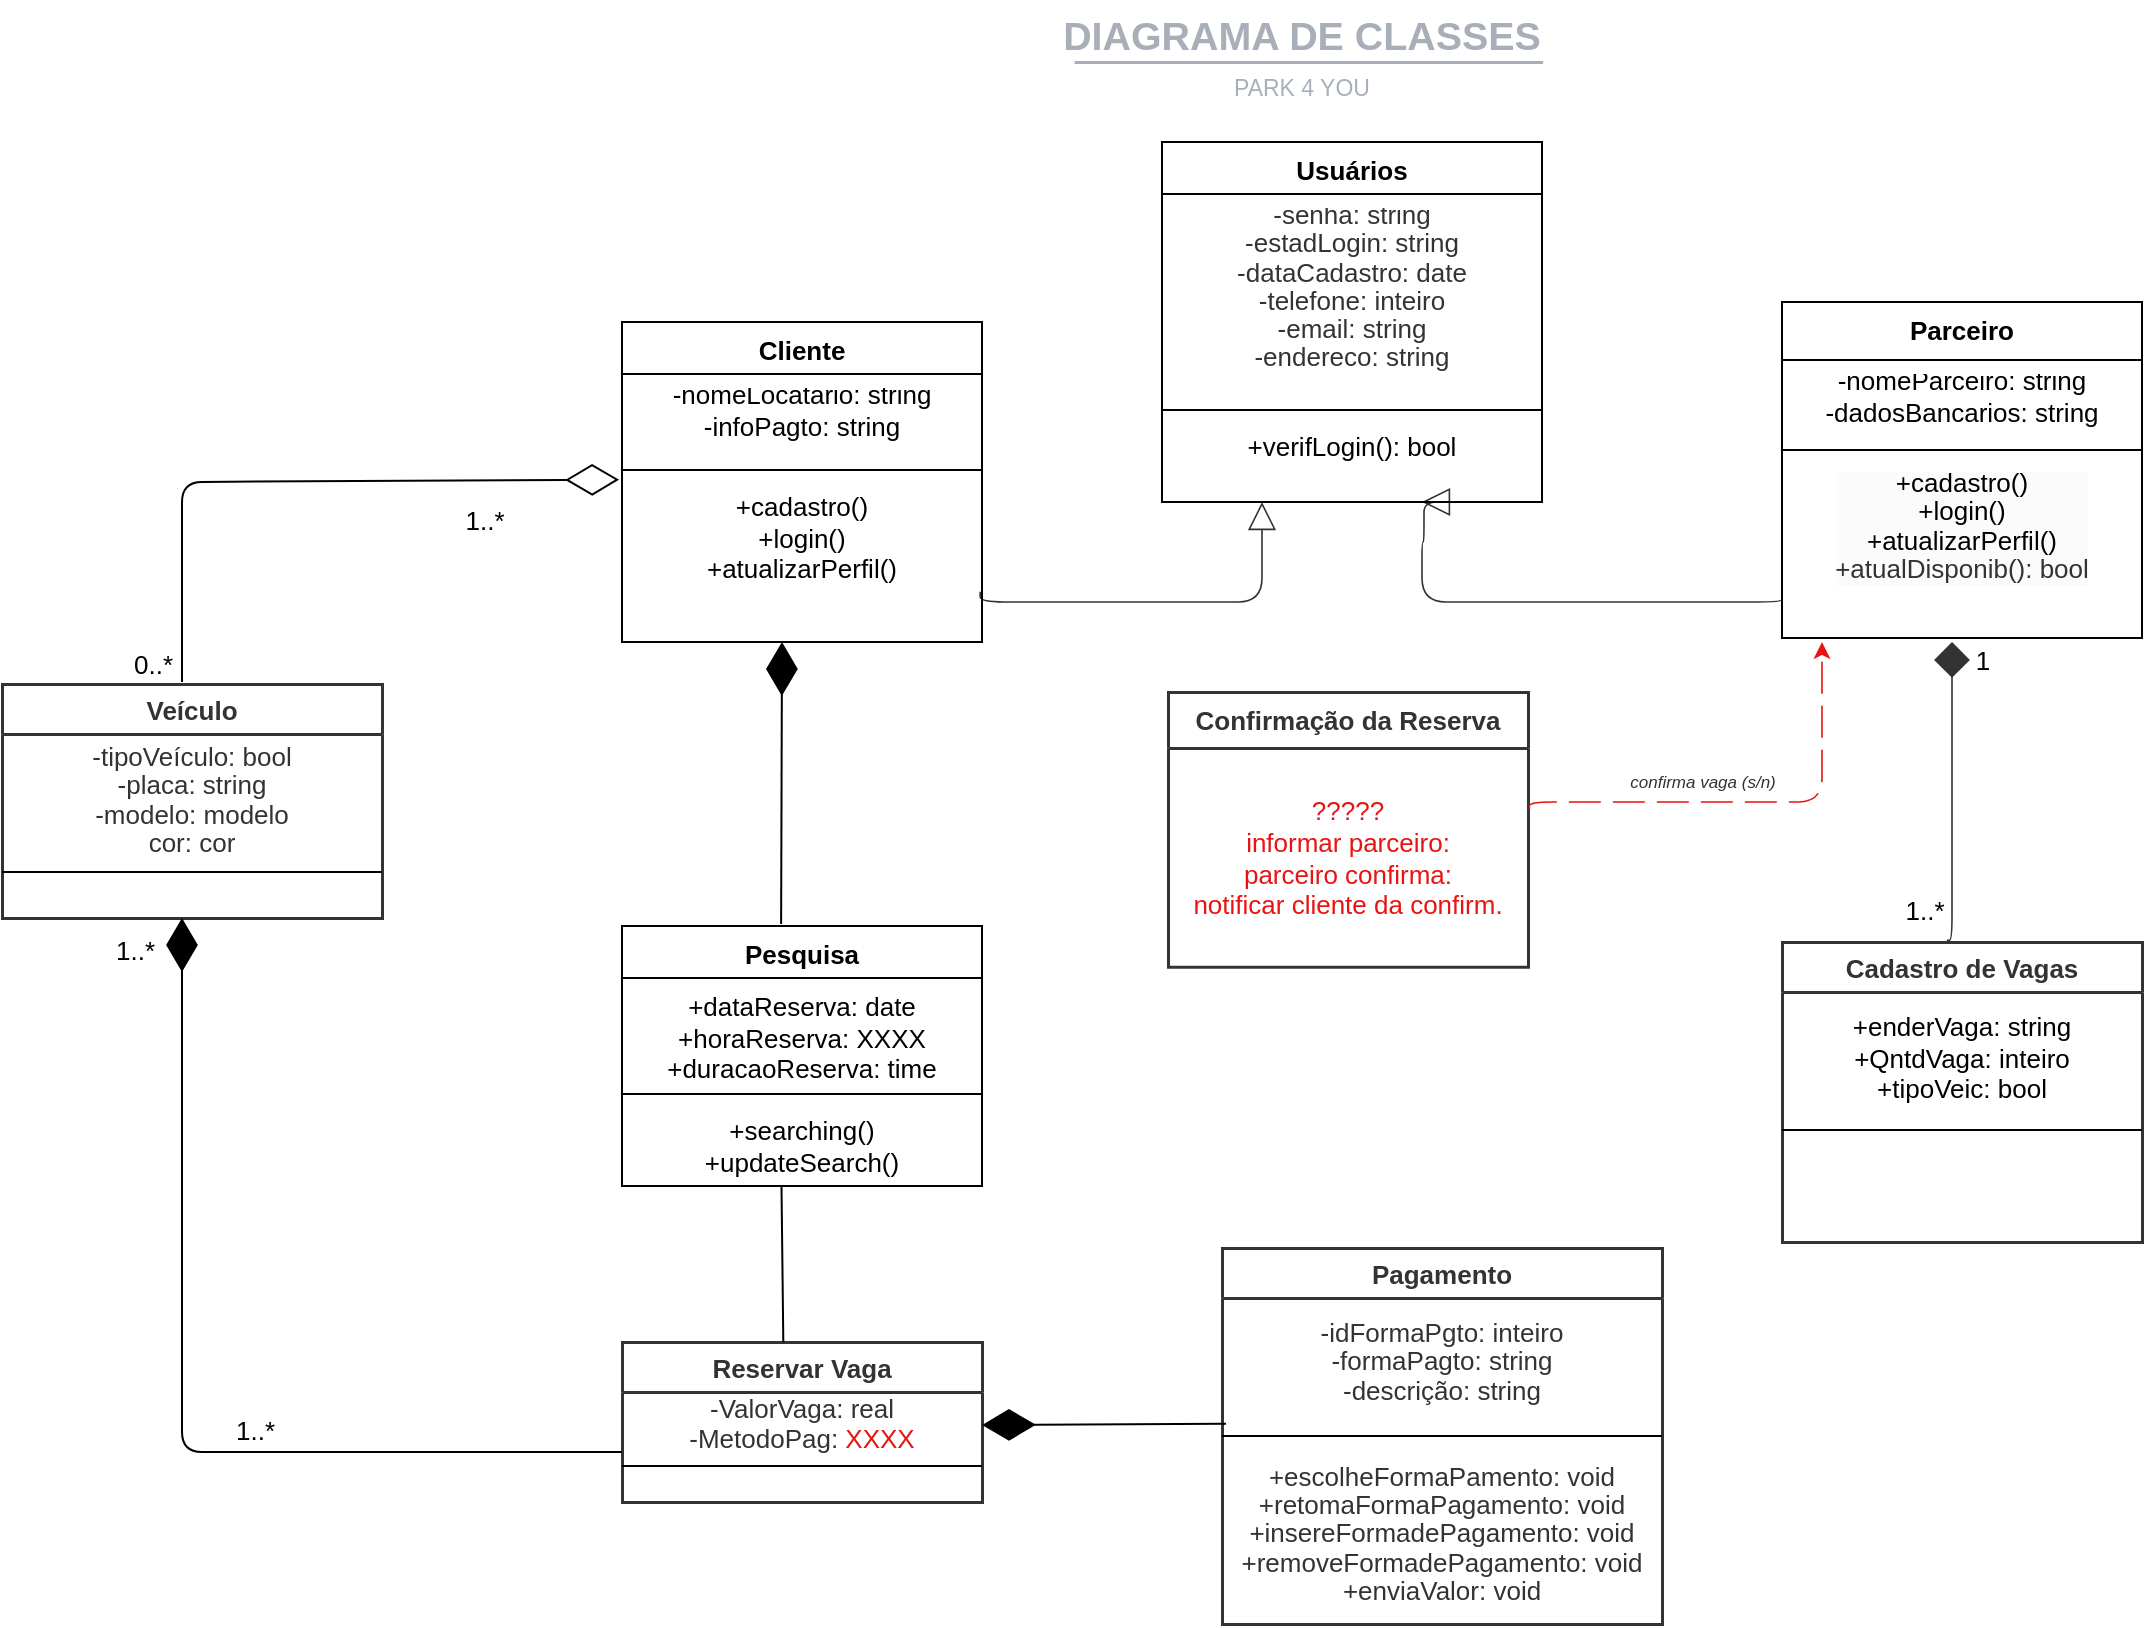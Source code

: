 <mxfile version="21.7.5" type="github">
  <diagram id="C5RBs43oDa-KdzZeNtuy" name="Page-1">
    <mxGraphModel dx="1158" dy="779" grid="1" gridSize="10" guides="1" tooltips="1" connect="1" arrows="1" fold="1" page="1" pageScale="1" pageWidth="1169" pageHeight="827" math="0" shadow="0">
      <root>
        <mxCell id="WIyWlLk6GJQsqaUBKTNV-0" />
        <mxCell id="WIyWlLk6GJQsqaUBKTNV-1" parent="WIyWlLk6GJQsqaUBKTNV-0" />
        <mxCell id="xZRfM4M1qsCntxzY2Co2-0" value="Confirmação da Reserva" style="html=1;overflow=block;blockSpacing=1;swimlane;childLayout=stackLayout;horizontal=1;horizontalStack=0;resizeParent=1;resizeParentMax=0;resizeLast=0;collapsible=0;marginBottom=0;swimlaneFillColor=#ffffff;startSize=28;whiteSpace=wrap;fontSize=13;fontColor=#333333;fontStyle=1;align=center;spacing=0;strokeColor=#333333;strokeOpacity=100;strokeWidth=1.5;" vertex="1" parent="WIyWlLk6GJQsqaUBKTNV-1">
          <mxGeometry x="593" y="345" width="180" height="137.375" as="geometry" />
        </mxCell>
        <mxCell id="xZRfM4M1qsCntxzY2Co2-1" value="????? &lt;br&gt;informar parceiro:&lt;br&gt;parceiro confirma:&lt;br&gt;notificar cliente da confirm.&lt;br&gt;" style="part=1;html=1;resizeHeight=0;strokeColor=none;fillColor=none;verticalAlign=middle;spacingLeft=4;spacingRight=4;overflow=hidden;rotatable=0;points=[[0,0.5],[1,0.5]];portConstraint=eastwest;swimlaneFillColor=#ffffff;strokeOpacity=100;whiteSpace=wrap;fontSize=13;fontColor=#e81313;align=center;" vertex="1" parent="xZRfM4M1qsCntxzY2Co2-0">
          <mxGeometry y="28" width="180" height="109.375" as="geometry" />
        </mxCell>
        <mxCell id="xZRfM4M1qsCntxzY2Co2-9" value="" style="group;dropTarget=0;pointerEvents=0;" vertex="1" parent="WIyWlLk6GJQsqaUBKTNV-1">
          <mxGeometry x="340" width="640" height="45" as="geometry" />
        </mxCell>
        <mxCell id="xZRfM4M1qsCntxzY2Co2-10" value="DIAGRAMA DE CLASSES" style="points=[[0.688,0.967,0]];html=1;overflow=block;blockSpacing=1;whiteSpace=wrap;fontSize=19.7;fontColor=#a9afb8;fontStyle=1;align=center;spacingLeft=7;spacingRight=7;spacingTop=2;spacing=3;strokeOpacity=0;fillOpacity=0;rounded=1;absoluteArcSize=1;arcSize=12;fillColor=#ffffff;strokeWidth=1.5;lucidId=U7PNEHNEvIEY;" vertex="1" parent="xZRfM4M1qsCntxzY2Co2-9">
          <mxGeometry width="640" height="31" as="geometry" />
        </mxCell>
        <mxCell id="xZRfM4M1qsCntxzY2Co2-11" value="PARK 4 YOU" style="html=1;overflow=block;blockSpacing=1;whiteSpace=wrap;fontSize=11.5;fontColor=#a9afb8;align=center;spacingLeft=7;spacingRight=7;spacingTop=2;spacing=3;strokeOpacity=0;fillOpacity=0;rounded=1;absoluteArcSize=1;arcSize=12;fillColor=#ffffff;strokeWidth=1.5;lucidId=U7PNwYMRwzRe;" vertex="1" parent="xZRfM4M1qsCntxzY2Co2-9">
          <mxGeometry y="31" width="640" height="14" as="geometry" />
        </mxCell>
        <mxCell id="xZRfM4M1qsCntxzY2Co2-12" value="" style="html=1;jettySize=18;whiteSpace=wrap;overflow=block;blockSpacing=1;fontSize=13;strokeColor=#a9afb8;strokeOpacity=100;strokeWidth=1.5;rounded=0;startArrow=none;endArrow=none;entryX=0.688;entryY=0.967;entryPerimeter=0;lucidId=U7PNrnxMDtur;" edge="1" parent="xZRfM4M1qsCntxzY2Co2-9" target="xZRfM4M1qsCntxzY2Co2-10">
          <mxGeometry width="100" height="100" relative="1" as="geometry">
            <Array as="points" />
            <mxPoint x="206" y="30" as="sourcePoint" />
          </mxGeometry>
        </mxCell>
        <mxCell id="xZRfM4M1qsCntxzY2Co2-25" value="" style="html=1;jettySize=18;whiteSpace=wrap;overflow=block;blockSpacing=1;fontSize=13;strokeColor=#333333;strokeOpacity=100;strokeWidth=0.8;rounded=1;arcSize=24;edgeStyle=orthogonalEdgeStyle;startArrow=none;endArrow=block;endFill=0;endSize=12;exitX=0.995;exitY=0.693;exitPerimeter=0;lucidId=Nugt.sFMhqZ_;exitDx=0;exitDy=0;" edge="1" parent="WIyWlLk6GJQsqaUBKTNV-1">
          <mxGeometry width="100" height="100" relative="1" as="geometry">
            <Array as="points">
              <mxPoint x="499" y="300" />
              <mxPoint x="640" y="300" />
              <mxPoint x="640" y="270" />
            </Array>
            <mxPoint x="499.1" y="294.826" as="sourcePoint" />
            <mxPoint x="640" y="250" as="targetPoint" />
          </mxGeometry>
        </mxCell>
        <mxCell id="xZRfM4M1qsCntxzY2Co2-26" value="" style="html=1;jettySize=18;whiteSpace=wrap;overflow=block;blockSpacing=1;fontSize=13;strokeColor=#333333;strokeOpacity=100;strokeWidth=0.8;rounded=1;arcSize=24;edgeStyle=orthogonalEdgeStyle;startArrow=none;endArrow=block;endFill=0;endSize=12;exitX=0;exitY=0.5;lucidId=lIgttDGPqHN6;exitDx=0;exitDy=0;" edge="1" parent="WIyWlLk6GJQsqaUBKTNV-1">
          <mxGeometry width="100" height="100" relative="1" as="geometry">
            <Array as="points">
              <mxPoint x="900" y="300" />
              <mxPoint x="720" y="300" />
              <mxPoint x="720" y="270" />
              <mxPoint x="721" y="254" />
            </Array>
            <mxPoint x="900" y="297.5" as="sourcePoint" />
            <mxPoint x="720" y="250" as="targetPoint" />
          </mxGeometry>
        </mxCell>
        <mxCell id="xZRfM4M1qsCntxzY2Co2-27" value="&lt;b&gt;Cadastro de Vagas&lt;/b&gt;" style="html=1;overflow=block;blockSpacing=1;swimlane;childLayout=stackLayout;horizontal=1;horizontalStack=0;resizeParent=1;resizeParentMax=0;resizeLast=0;collapsible=0;fontStyle=0;marginBottom=0;swimlaneFillColor=#ffffff;startSize=25;whiteSpace=wrap;fontSize=13;fontColor=#333333;align=center;spacing=0;strokeColor=#333333;strokeOpacity=100;strokeWidth=1.5;" vertex="1" parent="WIyWlLk6GJQsqaUBKTNV-1">
          <mxGeometry x="900" y="470" width="180" height="150" as="geometry" />
        </mxCell>
        <mxCell id="xZRfM4M1qsCntxzY2Co2-28" value="&lt;meta charset=&quot;utf-8&quot;&gt;&lt;span data-lucid-content=&quot;{&amp;quot;t&amp;quot;:&amp;quot;+enderVaga: string\n+QntdVaga: inteiro\n+tipoVeic: bool&amp;quot;,&amp;quot;m&amp;quot;:[{&amp;quot;s&amp;quot;:0,&amp;quot;n&amp;quot;:&amp;quot;a&amp;quot;,&amp;quot;v&amp;quot;:&amp;quot;center&amp;quot;},{&amp;quot;s&amp;quot;:19,&amp;quot;n&amp;quot;:&amp;quot;a&amp;quot;,&amp;quot;v&amp;quot;:&amp;quot;center&amp;quot;},{&amp;quot;s&amp;quot;:38,&amp;quot;n&amp;quot;:&amp;quot;a&amp;quot;,&amp;quot;v&amp;quot;:&amp;quot;center&amp;quot;}]}&quot; data-lucid-type=&quot;application/vnd.lucid.text&quot;&gt;&lt;span&gt;+enderVaga: string&lt;br&gt;&lt;/span&gt;&lt;span&gt;+QntdVaga: inteiro&lt;br&gt;&lt;/span&gt;&lt;span&gt;+tipoVeic: bool&lt;/span&gt;&lt;/span&gt;" style="part=1;html=1;resizeHeight=0;strokeColor=none;fillColor=none;verticalAlign=middle;spacingLeft=4;spacingRight=4;overflow=hidden;rotatable=0;points=[[0,0.5],[1,0.5]];portConstraint=eastwest;swimlaneFillColor=#ffffff;strokeOpacity=100;whiteSpace=wrap;fontSize=13;align=center;" vertex="1" parent="xZRfM4M1qsCntxzY2Co2-27">
          <mxGeometry y="25" width="180" height="65" as="geometry" />
        </mxCell>
        <mxCell id="xZRfM4M1qsCntxzY2Co2-29" value="" style="line;strokeWidth=1;fillColor=none;align=left;verticalAlign=middle;spacingTop=-1;spacingLeft=3;spacingRight=3;rotatable=0;labelPosition=right;points=[];portConstraint=eastwest;" vertex="1" parent="xZRfM4M1qsCntxzY2Co2-27">
          <mxGeometry y="90" width="180" height="8" as="geometry" />
        </mxCell>
        <mxCell id="xZRfM4M1qsCntxzY2Co2-30" value="" style="part=1;resizeHeight=0;strokeColor=none;fillColor=none;align=left;verticalAlign=middle;spacingLeft=4;spacingRight=4;rotatable=0;points=[[0,0.5],[1,0.5]];portConstraint=eastwest;swimlaneFillColor=#ffffff;strokeOpacity=100;whiteSpace=wrap;overflow=block;blockSpacing=1;html=1;fontSize=13;" vertex="1" parent="xZRfM4M1qsCntxzY2Co2-27">
          <mxGeometry y="98" width="180" height="52" as="geometry" />
        </mxCell>
        <mxCell id="xZRfM4M1qsCntxzY2Co2-31" value="" style="html=1;jettySize=18;whiteSpace=wrap;overflow=block;blockSpacing=1;fontSize=13;strokeColor=#333333;strokeOpacity=100;strokeWidth=0.8;rounded=1;arcSize=24;edgeStyle=orthogonalEdgeStyle;startArrow=diamond;startFill=1;startSize=16;endArrow=none;entryX=0.458;entryY=-0.006;entryPerimeter=0;lucidId=j0gtUVh4WwkB;" edge="1" parent="WIyWlLk6GJQsqaUBKTNV-1" target="xZRfM4M1qsCntxzY2Co2-27">
          <mxGeometry width="100" height="100" relative="1" as="geometry">
            <Array as="points">
              <mxPoint x="985" y="360" />
              <mxPoint x="985" y="360" />
            </Array>
            <mxPoint x="985" y="320" as="sourcePoint" />
          </mxGeometry>
        </mxCell>
        <mxCell id="xZRfM4M1qsCntxzY2Co2-32" value="1" style="text;html=1;resizable=0;labelBackgroundColor=default;align=center;verticalAlign=middle;fontSize=13;" vertex="1" parent="xZRfM4M1qsCntxzY2Co2-31">
          <mxGeometry x="-1" relative="1" as="geometry">
            <mxPoint x="15" y="9" as="offset" />
          </mxGeometry>
        </mxCell>
        <mxCell id="xZRfM4M1qsCntxzY2Co2-33" value="1..*" style="text;html=1;resizable=0;labelBackgroundColor=default;align=center;verticalAlign=middle;fontSize=13;" vertex="1" parent="xZRfM4M1qsCntxzY2Co2-31">
          <mxGeometry x="1" relative="1" as="geometry">
            <mxPoint x="-12" y="-15" as="offset" />
          </mxGeometry>
        </mxCell>
        <mxCell id="xZRfM4M1qsCntxzY2Co2-39" value="&lt;b&gt;Reservar Vaga&lt;/b&gt;" style="html=1;overflow=block;blockSpacing=1;swimlane;childLayout=stackLayout;horizontal=1;horizontalStack=0;resizeParent=1;resizeParentMax=0;resizeLast=0;collapsible=0;fontStyle=0;marginBottom=0;swimlaneFillColor=#ffffff;startSize=25;whiteSpace=wrap;fontSize=13;fontColor=#333333;align=center;spacing=0;strokeColor=#333333;strokeOpacity=100;fillOpacity=100;fillColor=#ffffff;strokeWidth=1.5;" vertex="1" parent="WIyWlLk6GJQsqaUBKTNV-1">
          <mxGeometry x="320" y="670" width="180" height="80" as="geometry" />
        </mxCell>
        <mxCell id="xZRfM4M1qsCntxzY2Co2-40" value="&lt;div style=&quot;display: flex; justify-content: center; text-align: center; align-items: baseline; font-size: 0; line-height: 1.25;margin-top: -2px;&quot;&gt;&lt;span&gt;&lt;span style=&quot;font-size:13px;color:#333333;&quot;&gt;-ValorVaga: real&#xa;&lt;/span&gt;&lt;/span&gt;&lt;/div&gt;&lt;div style=&quot;display: flex; justify-content: center; text-align: center; align-items: baseline; font-size: 0; line-height: 1.25;margin-top: -2px;&quot;&gt;&lt;span&gt;&lt;span style=&quot;font-size:13px;color:#333333;&quot;&gt;-MetodoPag: &lt;/span&gt;&lt;span style=&quot;font-size:13px;color:#e81313;&quot;&gt;XXXX&lt;/span&gt;&lt;/span&gt;&lt;/div&gt;" style="part=1;html=1;resizeHeight=0;strokeColor=none;fillColor=none;verticalAlign=middle;spacingLeft=4;spacingRight=4;overflow=hidden;rotatable=0;points=[[0,0.5],[1,0.5]];portConstraint=eastwest;swimlaneFillColor=#ffffff;strokeOpacity=100;fillOpacity=100;whiteSpace=wrap;fontSize=13;fontColor=#333333;align=center;" vertex="1" parent="xZRfM4M1qsCntxzY2Co2-39">
          <mxGeometry y="25" width="180" height="33" as="geometry" />
        </mxCell>
        <mxCell id="xZRfM4M1qsCntxzY2Co2-41" value="" style="line;strokeWidth=1;fillColor=none;align=left;verticalAlign=middle;spacingTop=-1;spacingLeft=3;spacingRight=3;rotatable=0;labelPosition=right;points=[];portConstraint=eastwest;" vertex="1" parent="xZRfM4M1qsCntxzY2Co2-39">
          <mxGeometry y="58" width="180" height="8" as="geometry" />
        </mxCell>
        <mxCell id="xZRfM4M1qsCntxzY2Co2-42" value="" style="part=1;resizeHeight=0;strokeColor=none;fillColor=none;align=left;verticalAlign=middle;spacingLeft=4;spacingRight=4;rotatable=0;points=[[0,0.5],[1,0.5]];portConstraint=eastwest;swimlaneFillColor=#ffffff;strokeOpacity=100;fillOpacity=100;whiteSpace=wrap;overflow=block;blockSpacing=1;html=1;fontSize=13;" vertex="1" parent="xZRfM4M1qsCntxzY2Co2-39">
          <mxGeometry y="66" width="180" height="14" as="geometry" />
        </mxCell>
        <mxCell id="xZRfM4M1qsCntxzY2Co2-43" value="&lt;b&gt;Pagamento&lt;/b&gt;" style="html=1;overflow=block;blockSpacing=1;swimlane;childLayout=stackLayout;horizontal=1;horizontalStack=0;resizeParent=1;resizeParentMax=0;resizeLast=0;collapsible=0;fontStyle=0;marginBottom=0;swimlaneFillColor=#ffffff;startSize=25;whiteSpace=wrap;fontSize=13;fontColor=#333333;align=center;spacing=0;strokeColor=#333333;strokeOpacity=100;fillOpacity=100;fillColor=#ffffff;strokeWidth=1.5;" vertex="1" parent="WIyWlLk6GJQsqaUBKTNV-1">
          <mxGeometry x="620" y="623" width="220" height="188" as="geometry" />
        </mxCell>
        <mxCell id="xZRfM4M1qsCntxzY2Co2-44" value="&lt;div style=&quot;display: flex; justify-content: center; text-align: center; align-items: baseline; font-size: 0; line-height: 1.25;margin-top: -2px;&quot;&gt;&lt;span&gt;&lt;span style=&quot;font-size:13px;color:#333333;&quot;&gt;-idFormaPgto: inteiro&#xa;&lt;/span&gt;&lt;/span&gt;&lt;/div&gt;&lt;div style=&quot;display: flex; justify-content: center; text-align: center; align-items: baseline; font-size: 0; line-height: 1.25;margin-top: -2px;&quot;&gt;&lt;span&gt;&lt;span style=&quot;font-size:13px;color:#333333;&quot;&gt;-formaPagto: string&#xa;&lt;/span&gt;&lt;/span&gt;&lt;/div&gt;&lt;div style=&quot;display: flex; justify-content: center; text-align: center; align-items: baseline; font-size: 0; line-height: 1.25;margin-top: -2px;&quot;&gt;&lt;span&gt;&lt;span style=&quot;font-size:13px;color:#333333;&quot;&gt;-descrição: string&lt;/span&gt;&lt;/span&gt;&lt;/div&gt;" style="part=1;html=1;resizeHeight=0;strokeColor=none;fillColor=none;verticalAlign=middle;spacingLeft=4;spacingRight=4;overflow=hidden;rotatable=0;points=[[0,0.5],[1,0.5]];portConstraint=eastwest;swimlaneFillColor=#ffffff;strokeOpacity=100;fillOpacity=100;whiteSpace=wrap;fontSize=13;fontColor=#333333;align=center;" vertex="1" parent="xZRfM4M1qsCntxzY2Co2-43">
          <mxGeometry y="25" width="220" height="65" as="geometry" />
        </mxCell>
        <mxCell id="xZRfM4M1qsCntxzY2Co2-45" value="" style="line;strokeWidth=1;fillColor=none;align=left;verticalAlign=middle;spacingTop=-1;spacingLeft=3;spacingRight=3;rotatable=0;labelPosition=right;points=[];portConstraint=eastwest;" vertex="1" parent="xZRfM4M1qsCntxzY2Co2-43">
          <mxGeometry y="90" width="220" height="8" as="geometry" />
        </mxCell>
        <mxCell id="xZRfM4M1qsCntxzY2Co2-46" value="&lt;div style=&quot;display: flex; justify-content: center; text-align: center; align-items: baseline; font-size: 0; line-height: 1.25;margin-top: -2px;&quot;&gt;&lt;span&gt;&lt;span style=&quot;font-size:13px;color:#333333;&quot;&gt;+escolheFormaPamento: void&#xa;&lt;/span&gt;&lt;/span&gt;&lt;/div&gt;&lt;div style=&quot;display: flex; justify-content: center; text-align: center; align-items: baseline; font-size: 0; line-height: 1.25;margin-top: -2px;&quot;&gt;&lt;span&gt;&lt;span style=&quot;font-size:13px;color:#333333;&quot;&gt;+retomaFormaPagamento: void&#xa;&lt;/span&gt;&lt;/span&gt;&lt;/div&gt;&lt;div style=&quot;display: flex; justify-content: center; text-align: center; align-items: baseline; font-size: 0; line-height: 1.25;margin-top: -2px;&quot;&gt;&lt;span&gt;&lt;span style=&quot;font-size:13px;color:#333333;&quot;&gt;+insereFormadePagamento: void&#xa;&lt;/span&gt;&lt;/span&gt;&lt;/div&gt;&lt;div style=&quot;display: flex; justify-content: center; text-align: center; align-items: baseline; font-size: 0; line-height: 1.25;margin-top: -2px;&quot;&gt;&lt;span&gt;&lt;span style=&quot;font-size:13px;color:#333333;&quot;&gt;+removeFormadePagamento: void&#xa;&lt;/span&gt;&lt;/span&gt;&lt;/div&gt;&lt;div style=&quot;display: flex; justify-content: center; text-align: center; align-items: baseline; font-size: 0; line-height: 1.25;margin-top: -2px;&quot;&gt;&lt;span&gt;&lt;span style=&quot;font-size:13px;color:#333333;&quot;&gt;+enviaValor: void&#xa;&lt;/span&gt;&lt;/span&gt;&lt;/div&gt;&lt;div style=&quot;display: flex; justify-content: center; text-align: center; align-items: baseline; font-size: 0; line-height: 1.25;margin-top: -2px;&quot;&gt;&lt;span&gt;&lt;/span&gt;&lt;/div&gt;" style="part=1;resizeHeight=0;strokeColor=none;fillColor=none;align=left;verticalAlign=middle;spacingLeft=4;spacingRight=4;rotatable=0;points=[[0,0.5],[1,0.5]];portConstraint=eastwest;swimlaneFillColor=#ffffff;strokeOpacity=100;fillOpacity=100;whiteSpace=wrap;overflow=block;blockSpacing=1;html=1;fontSize=13;" vertex="1" parent="xZRfM4M1qsCntxzY2Co2-43">
          <mxGeometry y="98" width="220" height="90" as="geometry" />
        </mxCell>
        <mxCell id="xZRfM4M1qsCntxzY2Co2-51" value="" style="html=1;jettySize=18;whiteSpace=wrap;fontSize=13;strokeColor=#e81313;strokeOpacity=100;dashed=1;fixDash=1;dashPattern=16 6;strokeWidth=0.8;rounded=1;arcSize=24;edgeStyle=orthogonalEdgeStyle;startArrow=none;exitX=1.004;exitY=0.5;exitPerimeter=0;lucidId=zEhtf5vcInF5;" edge="1" parent="WIyWlLk6GJQsqaUBKTNV-1">
          <mxGeometry width="100" height="100" relative="1" as="geometry">
            <Array as="points">
              <mxPoint x="774" y="400" />
              <mxPoint x="920" y="400" />
            </Array>
            <mxPoint x="773.72" y="403.687" as="sourcePoint" />
            <mxPoint x="920" y="320" as="targetPoint" />
          </mxGeometry>
        </mxCell>
        <mxCell id="xZRfM4M1qsCntxzY2Co2-52" value="confirma vaga (s/n)" style="text;html=1;resizable=0;labelBackgroundColor=default;align=center;verticalAlign=middle;fontStyle=2;fontColor=#333333;fontSize=8.5;" vertex="1" parent="xZRfM4M1qsCntxzY2Co2-51">
          <mxGeometry x="0.156" relative="1" as="geometry">
            <mxPoint x="-43" y="-10" as="offset" />
          </mxGeometry>
        </mxCell>
        <mxCell id="xZRfM4M1qsCntxzY2Co2-53" value="&lt;b&gt;Veículo&lt;/b&gt;" style="html=1;overflow=block;blockSpacing=1;swimlane;childLayout=stackLayout;horizontal=1;horizontalStack=0;resizeParent=1;resizeParentMax=0;resizeLast=0;collapsible=0;fontStyle=0;marginBottom=0;swimlaneFillColor=#ffffff;startSize=25;whiteSpace=wrap;fontSize=13;fontColor=#333333;align=center;spacing=0;strokeColor=#333333;strokeOpacity=100;fillOpacity=100;fillColor=#ffffff;strokeWidth=1.5;" vertex="1" parent="WIyWlLk6GJQsqaUBKTNV-1">
          <mxGeometry x="10" y="341" width="190" height="117" as="geometry" />
        </mxCell>
        <mxCell id="xZRfM4M1qsCntxzY2Co2-54" value="&lt;div style=&quot;display: flex; justify-content: center; text-align: center; align-items: baseline; font-size: 0; line-height: 1.25;margin-top: -2px;&quot;&gt;&lt;span&gt;&lt;span style=&quot;font-size:13px;color:#333333;&quot;&gt;-tipoVeículo: bool&#xa;&lt;/span&gt;&lt;/span&gt;&lt;/div&gt;&lt;div style=&quot;display: flex; justify-content: center; text-align: center; align-items: baseline; font-size: 0; line-height: 1.25;margin-top: -2px;&quot;&gt;&lt;span&gt;&lt;span style=&quot;font-size:13px;color:#333333;&quot;&gt;-placa: string&#xa;&lt;/span&gt;&lt;/span&gt;&lt;/div&gt;&lt;div style=&quot;display: flex; justify-content: center; text-align: center; align-items: baseline; font-size: 0; line-height: 1.25;margin-top: -2px;&quot;&gt;&lt;span&gt;&lt;span style=&quot;font-size:13px;color:#333333;&quot;&gt;-modelo: modelo &#xa;&lt;/span&gt;&lt;/span&gt;&lt;/div&gt;&lt;div style=&quot;display: flex; justify-content: center; text-align: center; align-items: baseline; font-size: 0; line-height: 1.25;margin-top: -2px;&quot;&gt;&lt;span&gt;&lt;span style=&quot;font-size:13px;color:#333333;&quot;&gt;cor: cor&#xa;&lt;/span&gt;&lt;/span&gt;&lt;/div&gt;&lt;div style=&quot;display: flex; justify-content: center; text-align: center; align-items: baseline; font-size: 0; line-height: 1.25;margin-top: -2px;&quot;&gt;&lt;span&gt;&lt;/span&gt;&lt;/div&gt;" style="part=1;html=1;resizeHeight=0;strokeColor=none;fillColor=none;verticalAlign=middle;spacingLeft=4;spacingRight=4;overflow=hidden;rotatable=0;points=[[0,0.5],[1,0.5]];portConstraint=eastwest;swimlaneFillColor=#ffffff;strokeOpacity=100;fillOpacity=100;whiteSpace=wrap;fontSize=13;fontColor=#333333;align=center;" vertex="1" parent="xZRfM4M1qsCntxzY2Co2-53">
          <mxGeometry y="25" width="190" height="65" as="geometry" />
        </mxCell>
        <mxCell id="xZRfM4M1qsCntxzY2Co2-55" value="" style="line;strokeWidth=1;fillColor=none;align=left;verticalAlign=middle;spacingTop=-1;spacingLeft=3;spacingRight=3;rotatable=0;labelPosition=right;points=[];portConstraint=eastwest;" vertex="1" parent="xZRfM4M1qsCntxzY2Co2-53">
          <mxGeometry y="90" width="190" height="8" as="geometry" />
        </mxCell>
        <mxCell id="xZRfM4M1qsCntxzY2Co2-56" value="" style="part=1;resizeHeight=0;strokeColor=none;fillColor=none;align=left;verticalAlign=middle;spacingLeft=4;spacingRight=4;rotatable=0;points=[[0,0.5],[1,0.5]];portConstraint=eastwest;swimlaneFillColor=#ffffff;strokeOpacity=100;fillOpacity=100;whiteSpace=wrap;overflow=block;blockSpacing=1;html=1;fontSize=13;" vertex="1" parent="xZRfM4M1qsCntxzY2Co2-53">
          <mxGeometry y="98" width="190" height="19" as="geometry" />
        </mxCell>
        <mxCell id="xZRfM4M1qsCntxzY2Co2-62" value="" style="endArrow=diamondThin;endFill=1;endSize=24;html=1;rounded=0;entryX=1;entryY=0.5;entryDx=0;entryDy=0;exitX=0.009;exitY=0.968;exitDx=0;exitDy=0;exitPerimeter=0;" edge="1" parent="WIyWlLk6GJQsqaUBKTNV-1" source="xZRfM4M1qsCntxzY2Co2-44" target="xZRfM4M1qsCntxzY2Co2-40">
          <mxGeometry width="160" relative="1" as="geometry">
            <mxPoint x="537" y="728" as="sourcePoint" />
            <mxPoint x="650" y="520" as="targetPoint" />
          </mxGeometry>
        </mxCell>
        <mxCell id="xZRfM4M1qsCntxzY2Co2-63" value="" style="endArrow=diamondThin;endFill=1;endSize=24;html=1;rounded=1;edgeStyle=orthogonalEdgeStyle;" edge="1" parent="WIyWlLk6GJQsqaUBKTNV-1" source="xZRfM4M1qsCntxzY2Co2-40" target="xZRfM4M1qsCntxzY2Co2-56">
          <mxGeometry width="160" relative="1" as="geometry">
            <mxPoint x="140" y="781.55" as="sourcePoint" />
            <mxPoint x="87.325" y="345" as="targetPoint" />
            <Array as="points">
              <mxPoint x="100" y="725" />
            </Array>
          </mxGeometry>
        </mxCell>
        <mxCell id="xZRfM4M1qsCntxzY2Co2-64" value="" style="endArrow=diamondThin;endFill=1;endSize=24;html=1;rounded=0;exitX=0.549;exitY=0.008;exitDx=0;exitDy=0;exitPerimeter=0;" edge="1" parent="WIyWlLk6GJQsqaUBKTNV-1">
          <mxGeometry width="160" relative="1" as="geometry">
            <mxPoint x="399.555" y="461.056" as="sourcePoint" />
            <mxPoint x="400" y="320" as="targetPoint" />
          </mxGeometry>
        </mxCell>
        <mxCell id="xZRfM4M1qsCntxzY2Co2-79" value="1..*" style="text;html=1;resizable=0;labelBackgroundColor=default;align=center;verticalAlign=middle;fontSize=13;" vertex="1" parent="WIyWlLk6GJQsqaUBKTNV-1">
          <mxGeometry x="683" y="330.0" as="geometry">
            <mxPoint x="-432" y="-71" as="offset" />
          </mxGeometry>
        </mxCell>
        <mxCell id="xZRfM4M1qsCntxzY2Co2-83" value="&lt;span style=&quot;color: rgb(0, 0, 0); font-family: Helvetica; font-size: 13px; font-style: normal; font-variant-ligatures: normal; font-variant-caps: normal; font-weight: 400; letter-spacing: normal; orphans: 2; text-align: center; text-indent: 0px; text-transform: none; widows: 2; word-spacing: 0px; -webkit-text-stroke-width: 0px; background-color: rgb(255, 255, 255); text-decoration-thickness: initial; text-decoration-style: initial; text-decoration-color: initial; float: none; display: inline !important;&quot;&gt;0..*&lt;/span&gt;" style="text;whiteSpace=wrap;html=1;fontSize=11;fontFamily=Helvetica;fontColor=default;" vertex="1" parent="WIyWlLk6GJQsqaUBKTNV-1">
          <mxGeometry x="74" y="317" width="20" height="20" as="geometry" />
        </mxCell>
        <mxCell id="xZRfM4M1qsCntxzY2Co2-88" value="&lt;span style=&quot;color: rgb(0, 0, 0); font-family: Helvetica; font-size: 13px; font-style: normal; font-variant-ligatures: normal; font-variant-caps: normal; font-weight: 400; letter-spacing: normal; orphans: 2; text-align: center; text-indent: 0px; text-transform: none; widows: 2; word-spacing: 0px; -webkit-text-stroke-width: 0px; background-color: rgb(255, 255, 255); text-decoration-thickness: initial; text-decoration-style: initial; text-decoration-color: initial; float: none; display: inline !important;&quot;&gt;1..*&lt;/span&gt;" style="text;whiteSpace=wrap;html=1;fontSize=11;fontFamily=Helvetica;fontColor=default;" vertex="1" parent="WIyWlLk6GJQsqaUBKTNV-1">
          <mxGeometry x="65" y="460" width="50" height="40" as="geometry" />
        </mxCell>
        <mxCell id="xZRfM4M1qsCntxzY2Co2-89" value="&lt;span style=&quot;color: rgb(0, 0, 0); font-family: Helvetica; font-size: 13px; font-style: normal; font-variant-ligatures: normal; font-variant-caps: normal; font-weight: 400; letter-spacing: normal; orphans: 2; text-align: center; text-indent: 0px; text-transform: none; widows: 2; word-spacing: 0px; -webkit-text-stroke-width: 0px; background-color: rgb(255, 255, 255); text-decoration-thickness: initial; text-decoration-style: initial; text-decoration-color: initial; float: none; display: inline !important;&quot;&gt;1..*&lt;/span&gt;" style="text;whiteSpace=wrap;html=1;fontSize=11;fontFamily=Helvetica;fontColor=default;" vertex="1" parent="WIyWlLk6GJQsqaUBKTNV-1">
          <mxGeometry x="125" y="700" width="50" height="40" as="geometry" />
        </mxCell>
        <mxCell id="xZRfM4M1qsCntxzY2Co2-91" value="" style="endArrow=none;html=1;rounded=1;shadow=0;labelBackgroundColor=default;strokeColor=default;fontFamily=Helvetica;fontSize=11;fontColor=default;endSize=24;shape=connector;entryX=0.564;entryY=-0.01;entryDx=0;entryDy=0;entryPerimeter=0;exitX=0.443;exitY=0.989;exitDx=0;exitDy=0;exitPerimeter=0;" edge="1" parent="WIyWlLk6GJQsqaUBKTNV-1" source="xZRfM4M1qsCntxzY2Co2-95">
          <mxGeometry width="50" height="50" relative="1" as="geometry">
            <mxPoint x="400" y="581" as="sourcePoint" />
            <mxPoint x="400.66" y="670.2" as="targetPoint" />
          </mxGeometry>
        </mxCell>
        <mxCell id="xZRfM4M1qsCntxzY2Co2-92" value="Pesquisa" style="swimlane;fontStyle=1;align=center;verticalAlign=top;childLayout=stackLayout;horizontal=1;startSize=26;horizontalStack=0;resizeParent=1;resizeParentMax=0;resizeLast=0;collapsible=1;marginBottom=0;whiteSpace=wrap;html=1;fontFamily=Helvetica;fontSize=13;fontColor=default;" vertex="1" parent="WIyWlLk6GJQsqaUBKTNV-1">
          <mxGeometry x="320" y="462" width="180" height="130" as="geometry">
            <mxRectangle x="320" y="462" width="90" height="30" as="alternateBounds" />
          </mxGeometry>
        </mxCell>
        <mxCell id="xZRfM4M1qsCntxzY2Co2-93" value="+dataReserva: date&lt;br style=&quot;font-size: 13px;&quot;&gt;+horaReserva: XXXX&lt;br style=&quot;font-size: 13px;&quot;&gt;+duracaoReserva: time" style="text;strokeColor=none;fillColor=none;align=center;verticalAlign=top;spacingLeft=4;spacingRight=4;overflow=hidden;rotatable=0;points=[[0,0.5],[1,0.5]];portConstraint=eastwest;whiteSpace=wrap;html=1;fontSize=13;fontFamily=Helvetica;fontColor=default;" vertex="1" parent="xZRfM4M1qsCntxzY2Co2-92">
          <mxGeometry y="26" width="180" height="54" as="geometry" />
        </mxCell>
        <mxCell id="xZRfM4M1qsCntxzY2Co2-94" value="" style="line;strokeWidth=1;fillColor=none;align=left;verticalAlign=middle;spacingTop=-1;spacingLeft=3;spacingRight=3;rotatable=0;labelPosition=right;points=[];portConstraint=eastwest;strokeColor=inherit;fontFamily=Helvetica;fontSize=11;fontColor=default;" vertex="1" parent="xZRfM4M1qsCntxzY2Co2-92">
          <mxGeometry y="80" width="180" height="8" as="geometry" />
        </mxCell>
        <mxCell id="xZRfM4M1qsCntxzY2Co2-95" value="+searching()&lt;br style=&quot;font-size: 13px;&quot;&gt;+updateSearch()" style="text;strokeColor=none;fillColor=none;align=center;verticalAlign=top;spacingLeft=4;spacingRight=4;overflow=hidden;rotatable=0;points=[[0,0.5],[1,0.5]];portConstraint=eastwest;whiteSpace=wrap;html=1;fontSize=13;fontFamily=Helvetica;fontColor=default;" vertex="1" parent="xZRfM4M1qsCntxzY2Co2-92">
          <mxGeometry y="88" width="180" height="42" as="geometry" />
        </mxCell>
        <mxCell id="xZRfM4M1qsCntxzY2Co2-96" value="Cliente" style="swimlane;fontStyle=1;align=center;verticalAlign=top;childLayout=stackLayout;horizontal=1;startSize=26;horizontalStack=0;resizeParent=1;resizeParentMax=0;resizeLast=0;collapsible=1;marginBottom=0;whiteSpace=wrap;html=1;fontFamily=Helvetica;fontSize=13;fontColor=default;" vertex="1" parent="WIyWlLk6GJQsqaUBKTNV-1">
          <mxGeometry x="320" y="160" width="180" height="160" as="geometry" />
        </mxCell>
        <mxCell id="xZRfM4M1qsCntxzY2Co2-97" value="&lt;div style=&quot;border-color: var(--border-color); display: flex; justify-content: center; align-items: baseline; font-size: 13px; line-height: 1.25; margin-top: -2px;&quot;&gt;&lt;span style=&quot;border-color: var(--border-color); font-size: 13px;&quot;&gt;&lt;/span&gt;&lt;/div&gt;&lt;div style=&quot;border-color: var(--border-color); display: flex; justify-content: center; align-items: baseline; font-size: 13px; line-height: 1.25; margin-top: -2px;&quot;&gt;&lt;span style=&quot;border-color: var(--border-color); font-size: 13px;&quot;&gt;-nomeLocatario: string&lt;br&gt;-infoPagto: string&lt;span data-lucid-content=&quot;{&amp;quot;t&amp;quot;:&amp;quot;  -nomeLocatario: string\n-infoPagto: string&amp;quot;,&amp;quot;m&amp;quot;:[{&amp;quot;s&amp;quot;:0,&amp;quot;n&amp;quot;:&amp;quot;a&amp;quot;,&amp;quot;v&amp;quot;:&amp;quot;center&amp;quot;},{&amp;quot;s&amp;quot;:0,&amp;quot;n&amp;quot;:&amp;quot;s&amp;quot;,&amp;quot;v&amp;quot;:21.333,&amp;quot;e&amp;quot;:2},{&amp;quot;s&amp;quot;:25,&amp;quot;n&amp;quot;:&amp;quot;a&amp;quot;,&amp;quot;v&amp;quot;:&amp;quot;center&amp;quot;}]}&quot; data-lucid-type=&quot;application/vnd.lucid.text&quot;&gt;&lt;/span&gt;&lt;br&gt;&lt;/span&gt;&lt;/div&gt;" style="text;strokeColor=none;fillColor=none;align=center;verticalAlign=top;spacingLeft=4;spacingRight=4;overflow=hidden;rotatable=0;points=[[0,0.5],[1,0.5]];portConstraint=eastwest;whiteSpace=wrap;html=1;fontSize=13;fontFamily=Helvetica;fontColor=default;" vertex="1" parent="xZRfM4M1qsCntxzY2Co2-96">
          <mxGeometry y="26" width="180" height="44" as="geometry" />
        </mxCell>
        <mxCell id="xZRfM4M1qsCntxzY2Co2-98" value="" style="line;strokeWidth=1;fillColor=none;align=left;verticalAlign=middle;spacingTop=-1;spacingLeft=3;spacingRight=3;rotatable=0;labelPosition=right;points=[];portConstraint=eastwest;strokeColor=inherit;fontFamily=Helvetica;fontSize=11;fontColor=default;" vertex="1" parent="xZRfM4M1qsCntxzY2Co2-96">
          <mxGeometry y="70" width="180" height="8" as="geometry" />
        </mxCell>
        <mxCell id="xZRfM4M1qsCntxzY2Co2-99" value="+cadastro()&lt;br style=&quot;border-color: var(--border-color); font-size: 13px;&quot;&gt;&lt;span style=&quot;border-color: var(--border-color); font-size: 13px;&quot;&gt;+login()&lt;br style=&quot;border-color: var(--border-color); font-size: 13px;&quot;&gt;&lt;/span&gt;&lt;span style=&quot;border-color: var(--border-color); font-size: 13px;&quot;&gt;+atualizarPerfil()&lt;/span&gt;" style="text;strokeColor=none;fillColor=none;align=center;verticalAlign=top;spacingLeft=4;spacingRight=4;overflow=hidden;rotatable=0;points=[[0,0.5],[1,0.5]];portConstraint=eastwest;whiteSpace=wrap;html=1;fontSize=13;fontFamily=Helvetica;fontColor=default;" vertex="1" parent="xZRfM4M1qsCntxzY2Co2-96">
          <mxGeometry y="78" width="180" height="82" as="geometry" />
        </mxCell>
        <mxCell id="xZRfM4M1qsCntxzY2Co2-101" value="" style="endArrow=diamondThin;endFill=0;endSize=24;html=1;rounded=1;shadow=0;labelBackgroundColor=default;strokeColor=default;fontFamily=Helvetica;fontSize=11;fontColor=default;shape=connector;entryX=-0.008;entryY=0.01;entryDx=0;entryDy=0;entryPerimeter=0;" edge="1" parent="WIyWlLk6GJQsqaUBKTNV-1" target="xZRfM4M1qsCntxzY2Co2-99">
          <mxGeometry width="160" relative="1" as="geometry">
            <mxPoint x="100" y="340" as="sourcePoint" />
            <mxPoint x="270" y="240" as="targetPoint" />
            <Array as="points">
              <mxPoint x="100" y="240" />
            </Array>
          </mxGeometry>
        </mxCell>
        <mxCell id="xZRfM4M1qsCntxzY2Co2-106" value="Usuários" style="swimlane;fontStyle=1;align=center;verticalAlign=top;childLayout=stackLayout;horizontal=1;startSize=26;horizontalStack=0;resizeParent=1;resizeParentMax=0;resizeLast=0;collapsible=1;marginBottom=0;whiteSpace=wrap;html=1;fontFamily=Helvetica;fontSize=13;fontColor=default;" vertex="1" parent="WIyWlLk6GJQsqaUBKTNV-1">
          <mxGeometry x="590" y="70" width="190" height="180" as="geometry" />
        </mxCell>
        <mxCell id="xZRfM4M1qsCntxzY2Co2-107" value="&lt;div style=&quot;border-color: var(--border-color); color: rgb(51, 51, 51); display: flex; justify-content: center; align-items: baseline; font-size: 13px; line-height: 1.25; margin-top: -2px;&quot;&gt;&lt;span style=&quot;border-color: var(--border-color); font-size: 13px;&quot;&gt;&lt;/span&gt;&lt;/div&gt;&lt;div style=&quot;border-color: var(--border-color); color: rgb(51, 51, 51); display: flex; justify-content: center; align-items: baseline; font-size: 13px; line-height: 1.25; margin-top: -2px;&quot;&gt;&lt;span style=&quot;border-color: var(--border-color); font-size: 13px;&quot;&gt;&lt;span style=&quot;border-color: var(--border-color); font-size: 13px;&quot;&gt;-senha: string&lt;br style=&quot;border-color: var(--border-color); font-size: 13px;&quot;&gt;&lt;/span&gt;&lt;/span&gt;&lt;/div&gt;&lt;div style=&quot;border-color: var(--border-color); color: rgb(51, 51, 51); display: flex; justify-content: center; align-items: baseline; font-size: 13px; line-height: 1.25; margin-top: -2px;&quot;&gt;&lt;span style=&quot;border-color: var(--border-color); font-size: 13px;&quot;&gt;&lt;span style=&quot;border-color: var(--border-color); font-size: 13px;&quot;&gt;-estadLogin: string&lt;br style=&quot;border-color: var(--border-color); font-size: 13px;&quot;&gt;&lt;/span&gt;&lt;/span&gt;&lt;/div&gt;&lt;div style=&quot;border-color: var(--border-color); color: rgb(51, 51, 51); display: flex; justify-content: center; align-items: baseline; font-size: 13px; line-height: 1.25; margin-top: -2px;&quot;&gt;&lt;span style=&quot;border-color: var(--border-color); font-size: 13px;&quot;&gt;&lt;span style=&quot;border-color: var(--border-color); font-size: 13px;&quot;&gt;-dataCadastro: date&lt;br style=&quot;border-color: var(--border-color); font-size: 13px;&quot;&gt;&lt;/span&gt;&lt;/span&gt;&lt;/div&gt;&lt;div style=&quot;border-color: var(--border-color); color: rgb(51, 51, 51); display: flex; justify-content: center; align-items: baseline; font-size: 13px; line-height: 1.25; margin-top: -2px;&quot;&gt;&lt;span style=&quot;border-color: var(--border-color); font-size: 13px;&quot;&gt;&lt;span style=&quot;border-color: var(--border-color); font-size: 13px;&quot;&gt;-telefone: inteiro&lt;br style=&quot;border-color: var(--border-color); font-size: 13px;&quot;&gt;&lt;/span&gt;&lt;/span&gt;&lt;/div&gt;&lt;div style=&quot;border-color: var(--border-color); color: rgb(51, 51, 51); display: flex; justify-content: center; align-items: baseline; font-size: 13px; line-height: 1.25; margin-top: -2px;&quot;&gt;&lt;span style=&quot;border-color: var(--border-color); font-size: 13px;&quot;&gt;&lt;span style=&quot;border-color: var(--border-color); font-size: 13px;&quot;&gt;-email: string&lt;br style=&quot;border-color: var(--border-color); font-size: 13px;&quot;&gt;&lt;/span&gt;&lt;/span&gt;&lt;/div&gt;&lt;div style=&quot;border-color: var(--border-color); color: rgb(51, 51, 51); display: flex; justify-content: center; align-items: baseline; font-size: 13px; line-height: 1.25; margin-top: -2px;&quot;&gt;&lt;span style=&quot;border-color: var(--border-color); font-size: 13px;&quot;&gt;&lt;span style=&quot;border-color: var(--border-color); font-size: 13px;&quot;&gt;-endereco: string&lt;/span&gt;&lt;/span&gt;&lt;/div&gt;" style="text;strokeColor=none;fillColor=none;align=center;verticalAlign=top;spacingLeft=4;spacingRight=4;overflow=hidden;rotatable=0;points=[[0,0.5],[1,0.5]];portConstraint=eastwest;whiteSpace=wrap;html=1;fontSize=13;fontFamily=Helvetica;fontColor=default;" vertex="1" parent="xZRfM4M1qsCntxzY2Co2-106">
          <mxGeometry y="26" width="190" height="104" as="geometry" />
        </mxCell>
        <mxCell id="xZRfM4M1qsCntxzY2Co2-108" value="" style="line;strokeWidth=1;fillColor=none;align=left;verticalAlign=middle;spacingTop=-1;spacingLeft=3;spacingRight=3;rotatable=0;labelPosition=right;points=[];portConstraint=eastwest;strokeColor=inherit;fontFamily=Helvetica;fontSize=11;fontColor=default;" vertex="1" parent="xZRfM4M1qsCntxzY2Co2-106">
          <mxGeometry y="130" width="190" height="8" as="geometry" />
        </mxCell>
        <mxCell id="xZRfM4M1qsCntxzY2Co2-109" value="+verifLogin(): bool" style="text;strokeColor=none;fillColor=none;align=center;verticalAlign=top;spacingLeft=4;spacingRight=4;overflow=hidden;rotatable=0;points=[[0,0.5],[1,0.5]];portConstraint=eastwest;whiteSpace=wrap;html=1;fontSize=13;fontFamily=Helvetica;fontColor=default;" vertex="1" parent="xZRfM4M1qsCntxzY2Co2-106">
          <mxGeometry y="138" width="190" height="42" as="geometry" />
        </mxCell>
        <mxCell id="xZRfM4M1qsCntxzY2Co2-110" value="Parceiro" style="swimlane;fontStyle=1;align=center;verticalAlign=top;childLayout=stackLayout;horizontal=1;startSize=29;horizontalStack=0;resizeParent=1;resizeParentMax=0;resizeLast=0;collapsible=1;marginBottom=0;whiteSpace=wrap;html=1;fontFamily=Helvetica;fontSize=13;fontColor=default;" vertex="1" parent="WIyWlLk6GJQsqaUBKTNV-1">
          <mxGeometry x="900" y="150" width="180" height="168" as="geometry" />
        </mxCell>
        <mxCell id="xZRfM4M1qsCntxzY2Co2-111" value="&lt;div style=&quot;border-color: var(--border-color); display: flex; justify-content: center; align-items: baseline; font-size: 13px; line-height: 1.25; margin-top: -2px;&quot;&gt;&lt;span style=&quot;border-color: var(--border-color); font-size: 13px;&quot;&gt;&lt;/span&gt;&lt;/div&gt;&lt;div style=&quot;border-color: var(--border-color); display: flex; justify-content: center; align-items: baseline; font-size: 13px; line-height: 1.25; margin-top: -2px;&quot;&gt;&lt;span style=&quot;border-color: var(--border-color); font-size: 13px;&quot;&gt;&lt;br&gt;&lt;/span&gt;&lt;span style=&quot;border-color: var(--border-color); font-size: 13px;&quot;&gt;&lt;br&gt;&lt;/span&gt;&lt;span style=&quot;border-color: var(--border-color); font-size: 13px;&quot;&gt;&lt;br&gt;&lt;/span&gt;&lt;span style=&quot;border-color: var(--border-color); font-size: 13px;&quot;&gt;&lt;br&gt;&lt;/span&gt;&lt;span style=&quot;border-color: var(--border-color); font-size: 13px;&quot;&gt;&lt;br&gt;&lt;/span&gt;&lt;span style=&quot;border-color: var(--border-color); font-size: 13px;&quot;&gt;&lt;div style=&quot;&quot;&gt;&lt;span style=&quot;background-color: initial;&quot;&gt;-nomeParceiro: string&lt;/span&gt;&lt;/div&gt;&lt;span style=&quot;border-color: var(--border-color);&quot;&gt;&lt;div style=&quot;&quot;&gt;&lt;span style=&quot;background-color: initial;&quot;&gt;-dadosBancarios: string&lt;/span&gt;&lt;/div&gt;&lt;/span&gt;&lt;/span&gt;&lt;/div&gt;" style="text;strokeColor=none;fillColor=none;align=center;verticalAlign=top;spacingLeft=4;spacingRight=4;overflow=hidden;rotatable=0;points=[[0,0.5],[1,0.5]];portConstraint=eastwest;whiteSpace=wrap;html=1;fontSize=13;fontFamily=Helvetica;fontColor=default;" vertex="1" parent="xZRfM4M1qsCntxzY2Co2-110">
          <mxGeometry y="29" width="180" height="41" as="geometry" />
        </mxCell>
        <mxCell id="xZRfM4M1qsCntxzY2Co2-112" value="" style="line;strokeWidth=1;fillColor=none;align=left;verticalAlign=middle;spacingTop=-1;spacingLeft=3;spacingRight=3;rotatable=0;labelPosition=right;points=[];portConstraint=eastwest;strokeColor=inherit;fontFamily=Helvetica;fontSize=11;fontColor=default;" vertex="1" parent="xZRfM4M1qsCntxzY2Co2-110">
          <mxGeometry y="70" width="180" height="8" as="geometry" />
        </mxCell>
        <mxCell id="xZRfM4M1qsCntxzY2Co2-113" value="&lt;meta charset=&quot;utf-8&quot;&gt;&lt;div style=&quot;border-color: var(--border-color); color: rgb(0, 0, 0); font-family: Helvetica; font-style: normal; font-variant-ligatures: normal; font-variant-caps: normal; font-weight: 400; letter-spacing: normal; orphans: 2; text-align: center; text-indent: 0px; text-transform: none; widows: 2; word-spacing: 0px; -webkit-text-stroke-width: 0px; text-decoration-thickness: initial; text-decoration-style: initial; text-decoration-color: initial; background-color: rgb(251, 251, 251); display: flex; justify-content: center; align-items: baseline; font-size: 0px; line-height: 1.25; margin-top: -2px;&quot;&gt;&lt;span style=&quot;border-color: var(--border-color);&quot;&gt;&lt;span style=&quot;border-color: var(--border-color); font-size: 13px;&quot;&gt;+cadastro()&lt;br style=&quot;border-color: var(--border-color);&quot;&gt;&lt;/span&gt;&lt;/span&gt;&lt;/div&gt;&lt;div style=&quot;border-color: var(--border-color); color: rgb(0, 0, 0); font-family: Helvetica; font-style: normal; font-variant-ligatures: normal; font-variant-caps: normal; font-weight: 400; letter-spacing: normal; orphans: 2; text-align: center; text-indent: 0px; text-transform: none; widows: 2; word-spacing: 0px; -webkit-text-stroke-width: 0px; text-decoration-thickness: initial; text-decoration-style: initial; text-decoration-color: initial; background-color: rgb(251, 251, 251); display: flex; justify-content: center; align-items: baseline; font-size: 0px; line-height: 1.25; margin-top: -2px;&quot;&gt;&lt;span style=&quot;border-color: var(--border-color);&quot;&gt;&lt;span style=&quot;border-color: var(--border-color); font-size: 13px;&quot;&gt;+login()&lt;br style=&quot;border-color: var(--border-color);&quot;&gt;&lt;/span&gt;&lt;/span&gt;&lt;/div&gt;&lt;div style=&quot;border-color: var(--border-color); color: rgb(0, 0, 0); font-family: Helvetica; font-style: normal; font-variant-ligatures: normal; font-variant-caps: normal; font-weight: 400; letter-spacing: normal; orphans: 2; text-align: center; text-indent: 0px; text-transform: none; widows: 2; word-spacing: 0px; -webkit-text-stroke-width: 0px; text-decoration-thickness: initial; text-decoration-style: initial; text-decoration-color: initial; background-color: rgb(251, 251, 251); display: flex; justify-content: center; align-items: baseline; font-size: 0px; line-height: 1.25; margin-top: -2px;&quot;&gt;&lt;span style=&quot;border-color: var(--border-color);&quot;&gt;&lt;span style=&quot;border-color: var(--border-color); font-size: 13px;&quot;&gt;+atualizarPerfil()&lt;/span&gt;&lt;span style=&quot;border-color: var(--border-color); font-size: 13px; color: rgb(51, 51, 51);&quot;&gt;&lt;br style=&quot;border-color: var(--border-color);&quot;&gt;&lt;/span&gt;&lt;/span&gt;&lt;/div&gt;&lt;div style=&quot;border-color: var(--border-color); color: rgb(0, 0, 0); font-family: Helvetica; font-style: normal; font-variant-ligatures: normal; font-variant-caps: normal; font-weight: 400; letter-spacing: normal; orphans: 2; text-align: center; text-indent: 0px; text-transform: none; widows: 2; word-spacing: 0px; -webkit-text-stroke-width: 0px; text-decoration-thickness: initial; text-decoration-style: initial; text-decoration-color: initial; background-color: rgb(251, 251, 251); display: flex; justify-content: center; align-items: baseline; font-size: 0px; line-height: 1.25; margin-top: -2px;&quot;&gt;&lt;span style=&quot;border-color: var(--border-color);&quot;&gt;&lt;span style=&quot;border-color: var(--border-color); font-size: 13px; color: rgb(51, 51, 51);&quot;&gt;+atualDisponib(): bool&lt;/span&gt;&lt;/span&gt;&lt;/div&gt;" style="text;strokeColor=none;fillColor=none;align=center;verticalAlign=top;spacingLeft=4;spacingRight=4;overflow=hidden;rotatable=0;points=[[0,0.5],[1,0.5]];portConstraint=eastwest;whiteSpace=wrap;html=1;fontSize=13;fontFamily=Helvetica;fontColor=default;" vertex="1" parent="xZRfM4M1qsCntxzY2Co2-110">
          <mxGeometry y="78" width="180" height="90" as="geometry" />
        </mxCell>
      </root>
    </mxGraphModel>
  </diagram>
</mxfile>
